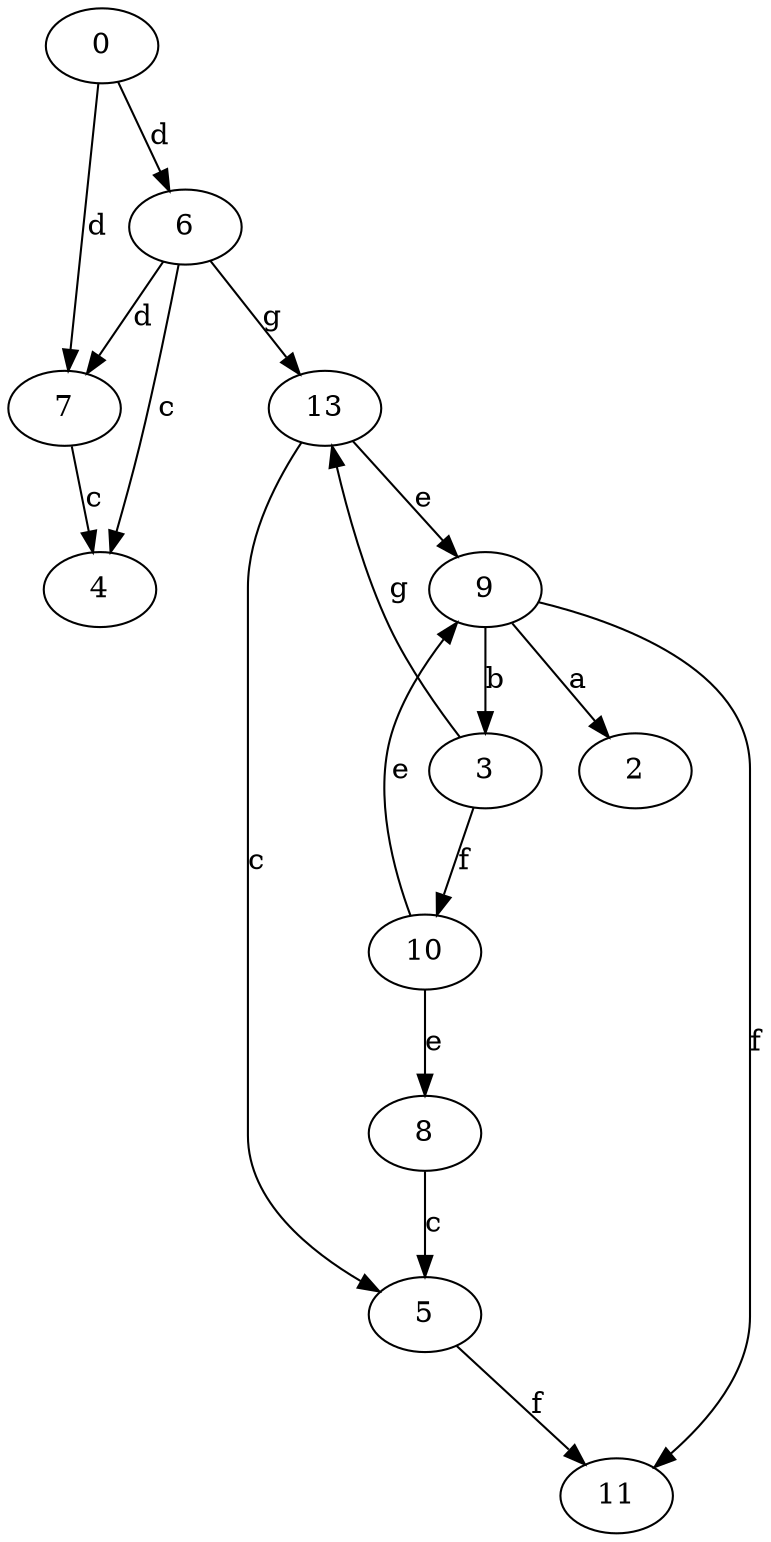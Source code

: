 strict digraph  {
0;
2;
3;
4;
5;
6;
7;
8;
9;
10;
11;
13;
0 -> 6  [label=d];
0 -> 7  [label=d];
3 -> 10  [label=f];
3 -> 13  [label=g];
5 -> 11  [label=f];
6 -> 4  [label=c];
6 -> 7  [label=d];
6 -> 13  [label=g];
7 -> 4  [label=c];
8 -> 5  [label=c];
9 -> 2  [label=a];
9 -> 3  [label=b];
9 -> 11  [label=f];
10 -> 8  [label=e];
10 -> 9  [label=e];
13 -> 5  [label=c];
13 -> 9  [label=e];
}
